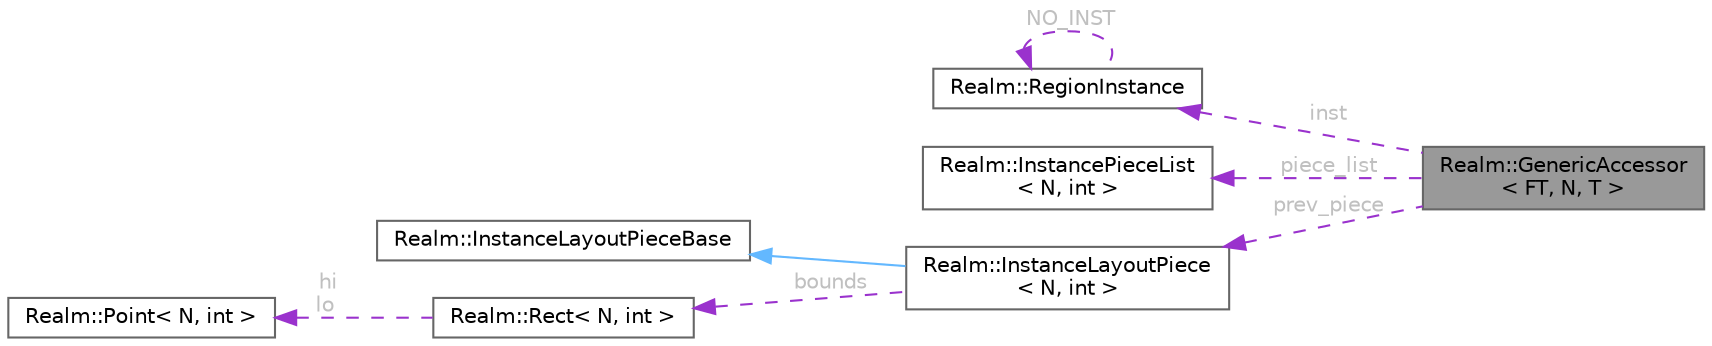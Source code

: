 digraph "Realm::GenericAccessor&lt; FT, N, T &gt;"
{
 // LATEX_PDF_SIZE
  bgcolor="transparent";
  edge [fontname=Helvetica,fontsize=10,labelfontname=Helvetica,labelfontsize=10];
  node [fontname=Helvetica,fontsize=10,shape=box,height=0.2,width=0.4];
  rankdir="LR";
  Node1 [id="Node000001",label="Realm::GenericAccessor\l\< FT, N, T \>",height=0.2,width=0.4,color="gray40", fillcolor="grey60", style="filled", fontcolor="black",tooltip=" "];
  Node2 -> Node1 [id="edge1_Node000001_Node000002",dir="back",color="darkorchid3",style="dashed",tooltip=" ",label=" inst",fontcolor="grey" ];
  Node2 [id="Node000002",label="Realm::RegionInstance",height=0.2,width=0.4,color="gray40", fillcolor="white", style="filled",URL="$classRealm_1_1RegionInstance.html",tooltip=" "];
  Node2 -> Node2 [id="edge2_Node000002_Node000002",dir="back",color="darkorchid3",style="dashed",tooltip=" ",label=" NO_INST",fontcolor="grey" ];
  Node3 -> Node1 [id="edge3_Node000001_Node000003",dir="back",color="darkorchid3",style="dashed",tooltip=" ",label=" piece_list",fontcolor="grey" ];
  Node3 [id="Node000003",label="Realm::InstancePieceList\l\< N, int \>",height=0.2,width=0.4,color="gray40", fillcolor="white", style="filled",URL="$classRealm_1_1InstancePieceList.html",tooltip=" "];
  Node4 -> Node1 [id="edge4_Node000001_Node000004",dir="back",color="darkorchid3",style="dashed",tooltip=" ",label=" prev_piece",fontcolor="grey" ];
  Node4 [id="Node000004",label="Realm::InstanceLayoutPiece\l\< N, int \>",height=0.2,width=0.4,color="gray40", fillcolor="white", style="filled",URL="$classRealm_1_1InstanceLayoutPiece.html",tooltip=" "];
  Node5 -> Node4 [id="edge5_Node000004_Node000005",dir="back",color="steelblue1",style="solid",tooltip=" "];
  Node5 [id="Node000005",label="Realm::InstanceLayoutPieceBase",height=0.2,width=0.4,color="gray40", fillcolor="white", style="filled",URL="$classRealm_1_1InstanceLayoutPieceBase.html",tooltip=" "];
  Node6 -> Node4 [id="edge6_Node000004_Node000006",dir="back",color="darkorchid3",style="dashed",tooltip=" ",label=" bounds",fontcolor="grey" ];
  Node6 [id="Node000006",label="Realm::Rect\< N, int \>",height=0.2,width=0.4,color="gray40", fillcolor="white", style="filled",URL="$structRealm_1_1Rect.html",tooltip=" "];
  Node7 -> Node6 [id="edge7_Node000006_Node000007",dir="back",color="darkorchid3",style="dashed",tooltip=" ",label=" hi\nlo",fontcolor="grey" ];
  Node7 [id="Node000007",label="Realm::Point\< N, int \>",height=0.2,width=0.4,color="gray40", fillcolor="white", style="filled",URL="$structRealm_1_1Point.html",tooltip=" "];
}
